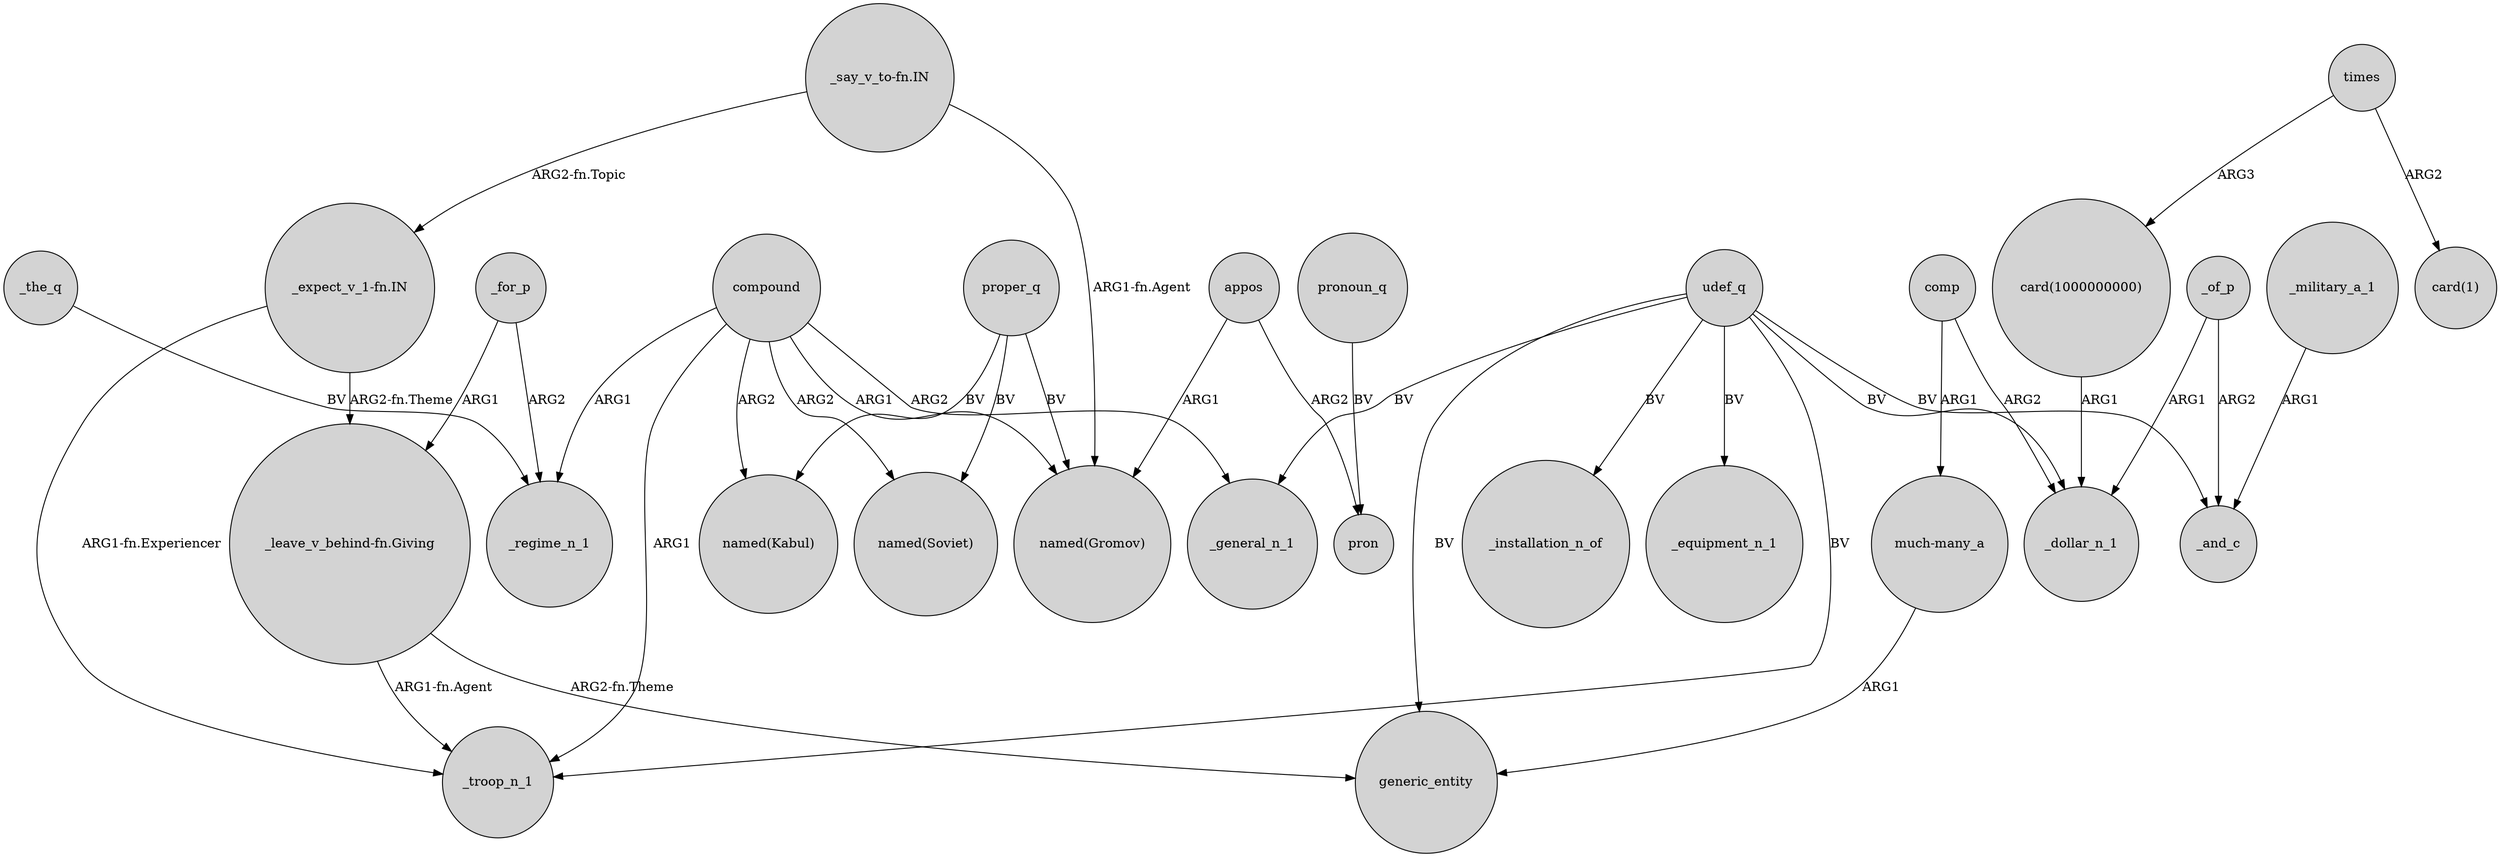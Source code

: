 digraph {
	node [shape=circle style=filled]
	compound -> _general_n_1 [label=ARG2]
	udef_q -> _equipment_n_1 [label=BV]
	_for_p -> "_leave_v_behind-fn.Giving" [label=ARG1]
	appos -> pron [label=ARG2]
	udef_q -> generic_entity [label=BV]
	udef_q -> _installation_n_of [label=BV]
	"much-many_a" -> generic_entity [label=ARG1]
	_military_a_1 -> _and_c [label=ARG1]
	_the_q -> _regime_n_1 [label=BV]
	_of_p -> _dollar_n_1 [label=ARG1]
	compound -> "named(Gromov)" [label=ARG1]
	"_leave_v_behind-fn.Giving" -> _troop_n_1 [label="ARG1-fn.Agent"]
	proper_q -> "named(Gromov)" [label=BV]
	udef_q -> _general_n_1 [label=BV]
	_of_p -> _and_c [label=ARG2]
	compound -> "named(Kabul)" [label=ARG2]
	proper_q -> "named(Soviet)" [label=BV]
	times -> "card(1000000000)" [label=ARG3]
	compound -> _regime_n_1 [label=ARG1]
	"_expect_v_1-fn.IN" -> _troop_n_1 [label="ARG1-fn.Experiencer"]
	pronoun_q -> pron [label=BV]
	_for_p -> _regime_n_1 [label=ARG2]
	comp -> "much-many_a" [label=ARG1]
	times -> "card(1)" [label=ARG2]
	appos -> "named(Gromov)" [label=ARG1]
	"_leave_v_behind-fn.Giving" -> generic_entity [label="ARG2-fn.Theme"]
	compound -> "named(Soviet)" [label=ARG2]
	"_say_v_to-fn.IN" -> "named(Gromov)" [label="ARG1-fn.Agent"]
	udef_q -> _troop_n_1 [label=BV]
	comp -> _dollar_n_1 [label=ARG2]
	"_say_v_to-fn.IN" -> "_expect_v_1-fn.IN" [label="ARG2-fn.Topic"]
	udef_q -> _dollar_n_1 [label=BV]
	"card(1000000000)" -> _dollar_n_1 [label=ARG1]
	udef_q -> _and_c [label=BV]
	proper_q -> "named(Kabul)" [label=BV]
	compound -> _troop_n_1 [label=ARG1]
	"_expect_v_1-fn.IN" -> "_leave_v_behind-fn.Giving" [label="ARG2-fn.Theme"]
}

